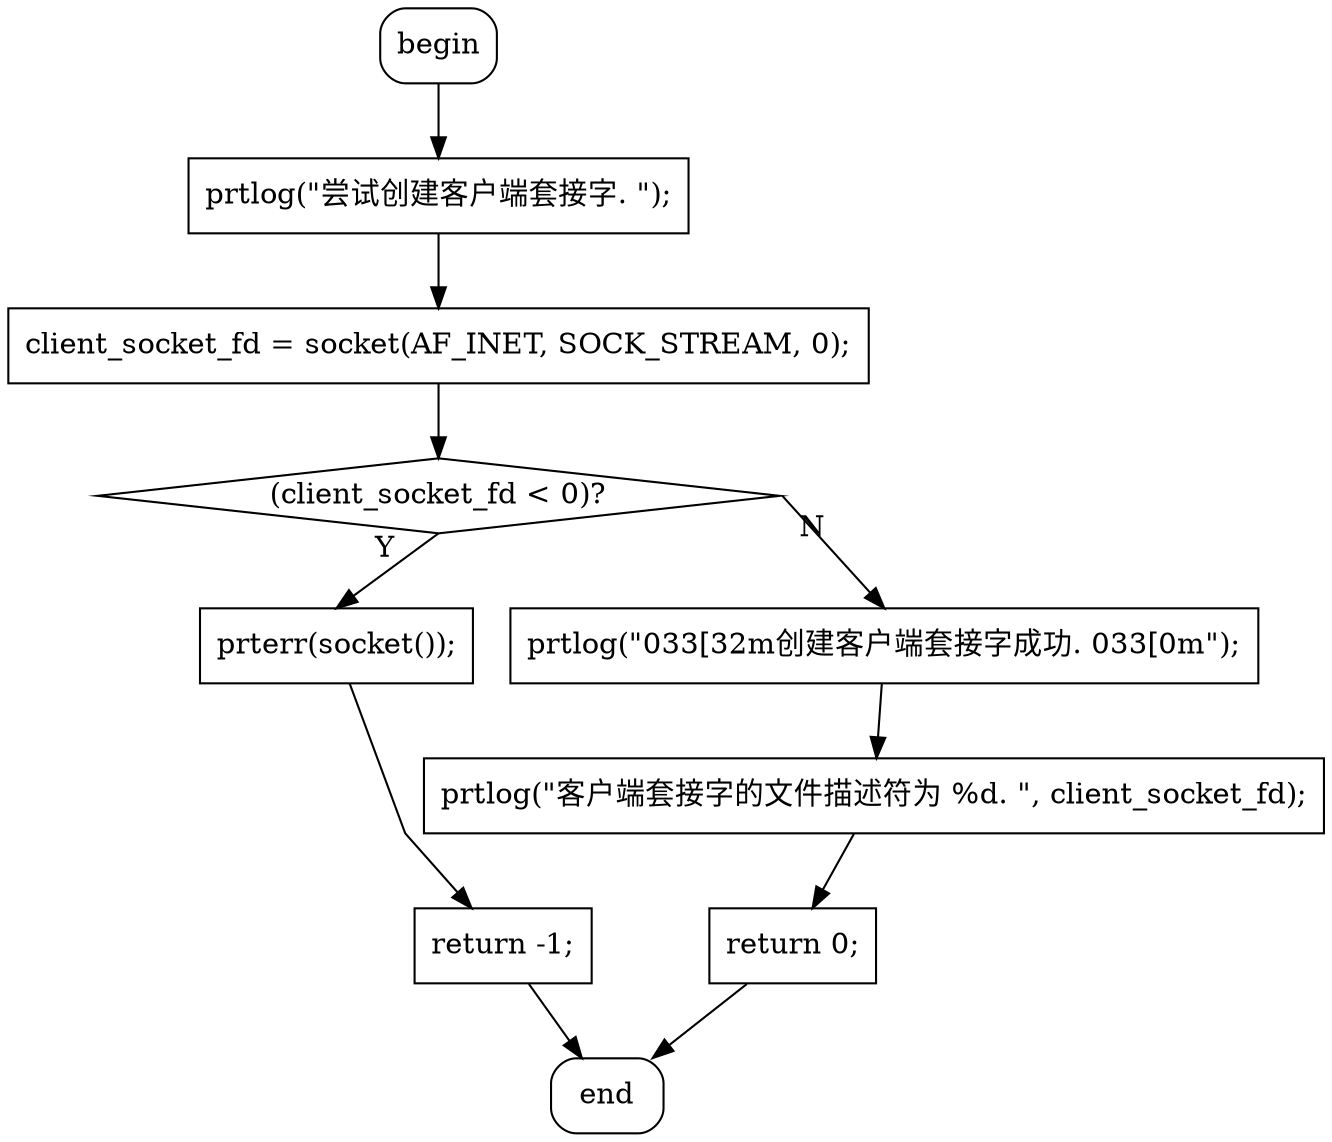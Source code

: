 digraph {
graph [splines=polyline];
D0 [shape=box, style=rounded, label="begin"];
{rank = sink; D1 [shape=box, style=rounded, label="end"];}
D4 [shape=box, label="prtlog(\"尝试创建客户端套接字. \");"];
D6 [shape=box, label="client_socket_fd = socket(AF_INET, SOCK_STREAM, 0);"];
D8 [shape=diamond, label="(client_socket_fd < 0)?"];
D13 [shape=box, label="prterr(socket());"];
D15 [shape=box, label="return -1;"];
D17 [shape=box, label="prtlog(\"\033[32m创建客户端套接字成功. \033[0m\");"];
D19 [shape=box, label="prtlog(\"客户端套接字的文件描述符为 %d. \", client_socket_fd);"];
D21 [shape=box, label="return 0;"];
D4 -> D6;
D6 -> D8;
D8:e -> D17:n [xlabel=N];
D8:s -> D13:n [xlabel=Y];
D17 -> D19;
D15 -> D1;
D13 -> D15;
D19 -> D21;
D21 -> D1;
D0 -> D4;
}

